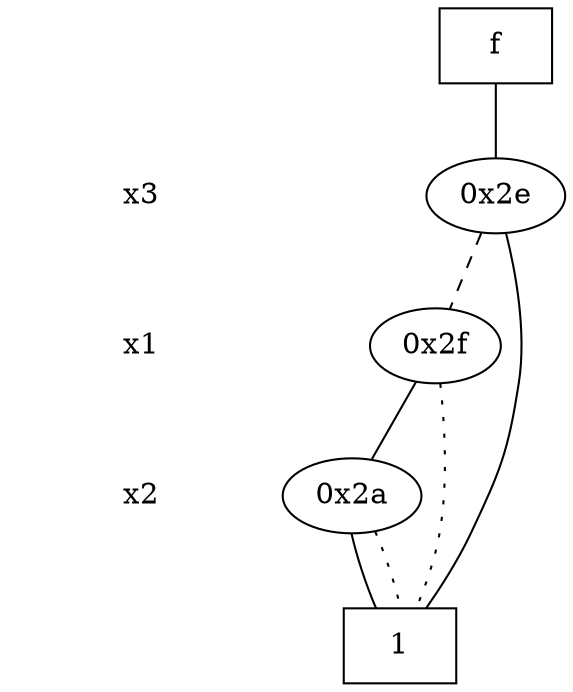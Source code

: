 digraph "DD" {
size = "7.5,10"
center = true;
edge [dir = none];
{ node [shape = plaintext];
  edge [style = invis];
  "CONST NODES" [style = invis];
" x3 " -> " x1 " -> " x2 " -> "CONST NODES"; 
}
{ rank = same; node [shape = box]; edge [style = invis];
"  f  "; }
{ rank = same; " x3 ";
"0x2e";
}
{ rank = same; " x1 ";
"0x2f";
}
{ rank = same; " x2 ";
"0x2a";
}
{ rank = same; "CONST NODES";
{ node [shape = box]; "0x25";
}
}
"  f  " -> "0x2e" [style = solid];
"0x2e" -> "0x25";
"0x2e" -> "0x2f" [style = dashed];
"0x2f" -> "0x2a";
"0x2f" -> "0x25" [style = dotted];
"0x2a" -> "0x25";
"0x2a" -> "0x25" [style = dotted];
"0x25" [label = "1"];
}
